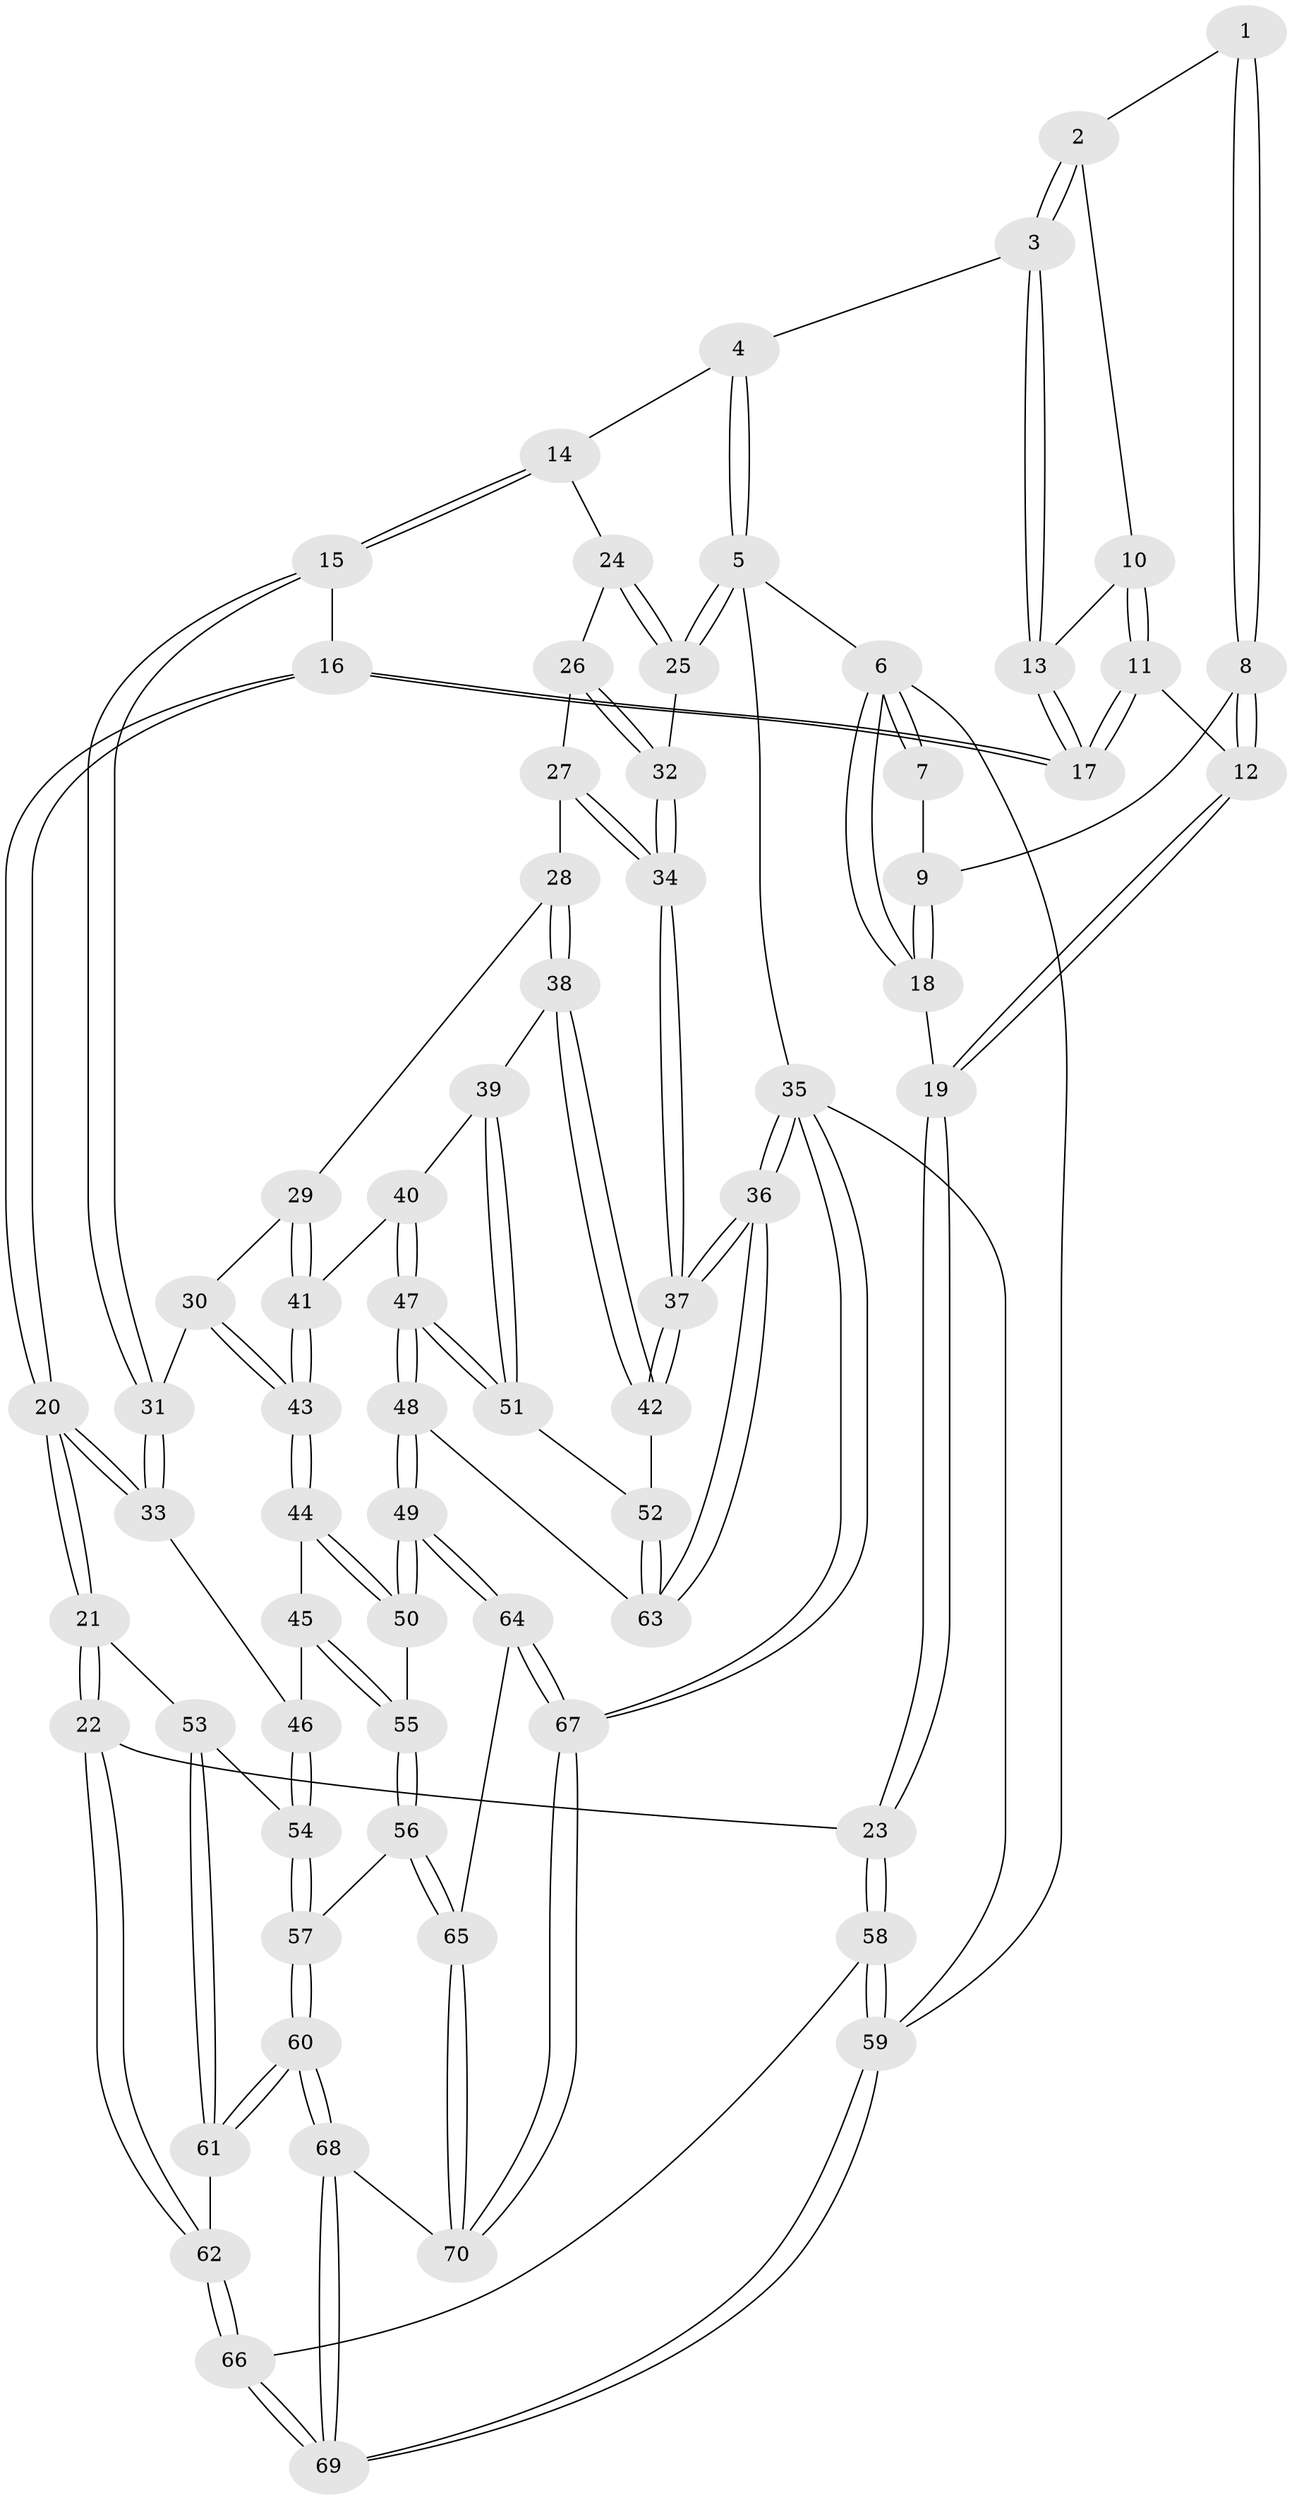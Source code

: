 // coarse degree distribution, {4: 0.2571428571428571, 7: 0.02857142857142857, 2: 0.02857142857142857, 3: 0.3142857142857143, 6: 0.05714285714285714, 5: 0.2857142857142857, 8: 0.02857142857142857}
// Generated by graph-tools (version 1.1) at 2025/21/03/04/25 18:21:04]
// undirected, 70 vertices, 172 edges
graph export_dot {
graph [start="1"]
  node [color=gray90,style=filled];
  1 [pos="+0.23760572818531914+0"];
  2 [pos="+0.3967905968627953+0"];
  3 [pos="+0.5510405051945971+0"];
  4 [pos="+0.6150797817706811+0"];
  5 [pos="+1+0"];
  6 [pos="+0+0"];
  7 [pos="+0.2043962273700654+0"];
  8 [pos="+0.2752748077902973+0.06815507214549724"];
  9 [pos="+0.11880621210333414+0.07547614312182285"];
  10 [pos="+0.3814500050562726+0.013458700293094348"];
  11 [pos="+0.34487899663647664+0.15107250622086418"];
  12 [pos="+0.32707149538721103+0.14748738245738457"];
  13 [pos="+0.45398632529743144+0.043527438728124444"];
  14 [pos="+0.664009574320326+0.14474398338438751"];
  15 [pos="+0.5310646098127396+0.23154720679633412"];
  16 [pos="+0.443405298986647+0.2056839156359875"];
  17 [pos="+0.4253642745388198+0.18938798082473782"];
  18 [pos="+0+0.29839826900353333"];
  19 [pos="+0+0.3556690037139654"];
  20 [pos="+0.22816430992799688+0.47141540866079096"];
  21 [pos="+0.2112622574803707+0.48498764251931165"];
  22 [pos="+0.1798611360760024+0.48527915703912766"];
  23 [pos="+0+0.4411225603324056"];
  24 [pos="+0.6832433229097502+0.15153847557400618"];
  25 [pos="+1+0"];
  26 [pos="+0.7937616932706223+0.2510225832185773"];
  27 [pos="+0.8120195106252328+0.28975163809539145"];
  28 [pos="+0.7995362742460965+0.3543089117425078"];
  29 [pos="+0.792330008932508+0.35771642847172574"];
  30 [pos="+0.578587881306643+0.38258473241595453"];
  31 [pos="+0.5460724487392855+0.36296708787148174"];
  32 [pos="+1+0"];
  33 [pos="+0.5440825533267302+0.36567077108239765"];
  34 [pos="+1+0.3212265457791292"];
  35 [pos="+1+1"];
  36 [pos="+1+1"];
  37 [pos="+1+0.48290673279753654"];
  38 [pos="+0.8413810803433067+0.44743366537530077"];
  39 [pos="+0.8367584517045423+0.4564198858514503"];
  40 [pos="+0.6764234911371088+0.4804737424731345"];
  41 [pos="+0.6702252123305555+0.47623848265340296"];
  42 [pos="+1+0.4878983585510641"];
  43 [pos="+0.6586684016351477+0.47508162864057285"];
  44 [pos="+0.6418522938202125+0.5052462034694423"];
  45 [pos="+0.5109652079016568+0.5708273856243691"];
  46 [pos="+0.48208784690252193+0.5563096436503671"];
  47 [pos="+0.7889435961107496+0.5972622376165325"];
  48 [pos="+0.7789368548882981+0.6487983356261704"];
  49 [pos="+0.6916929749723802+0.6926426693488149"];
  50 [pos="+0.6542797247820404+0.6645954672534234"];
  51 [pos="+0.789331526262547+0.596687747807985"];
  52 [pos="+1+0.5166649904560262"];
  53 [pos="+0.29877418725778543+0.533464936286166"];
  54 [pos="+0.40673841852727605+0.577719091929165"];
  55 [pos="+0.5760108240394941+0.634792338310866"];
  56 [pos="+0.43435212878646406+0.8019711203582284"];
  57 [pos="+0.42661150559106037+0.7998836544465474"];
  58 [pos="+0+0.5827898031565549"];
  59 [pos="+0+1"];
  60 [pos="+0.3848699581783048+0.8143237707716824"];
  61 [pos="+0.3282760948486846+0.7917494322068314"];
  62 [pos="+0.26395464666977836+0.7786638298624426"];
  63 [pos="+0.8430380323735686+0.6858065177576463"];
  64 [pos="+0.6729258740447408+0.7590728488531843"];
  65 [pos="+0.5071023898622251+0.8430080380400161"];
  66 [pos="+0.16322398488457884+0.828088701523306"];
  67 [pos="+0.9150943976591912+1"];
  68 [pos="+0.19463890154377653+1"];
  69 [pos="+0.12336945807819992+1"];
  70 [pos="+0.5950558510749169+1"];
  1 -- 2;
  1 -- 8;
  1 -- 8;
  2 -- 3;
  2 -- 3;
  2 -- 10;
  3 -- 4;
  3 -- 13;
  3 -- 13;
  4 -- 5;
  4 -- 5;
  4 -- 14;
  5 -- 6;
  5 -- 25;
  5 -- 25;
  5 -- 35;
  6 -- 7;
  6 -- 7;
  6 -- 18;
  6 -- 18;
  6 -- 59;
  7 -- 9;
  8 -- 9;
  8 -- 12;
  8 -- 12;
  9 -- 18;
  9 -- 18;
  10 -- 11;
  10 -- 11;
  10 -- 13;
  11 -- 12;
  11 -- 17;
  11 -- 17;
  12 -- 19;
  12 -- 19;
  13 -- 17;
  13 -- 17;
  14 -- 15;
  14 -- 15;
  14 -- 24;
  15 -- 16;
  15 -- 31;
  15 -- 31;
  16 -- 17;
  16 -- 17;
  16 -- 20;
  16 -- 20;
  18 -- 19;
  19 -- 23;
  19 -- 23;
  20 -- 21;
  20 -- 21;
  20 -- 33;
  20 -- 33;
  21 -- 22;
  21 -- 22;
  21 -- 53;
  22 -- 23;
  22 -- 62;
  22 -- 62;
  23 -- 58;
  23 -- 58;
  24 -- 25;
  24 -- 25;
  24 -- 26;
  25 -- 32;
  26 -- 27;
  26 -- 32;
  26 -- 32;
  27 -- 28;
  27 -- 34;
  27 -- 34;
  28 -- 29;
  28 -- 38;
  28 -- 38;
  29 -- 30;
  29 -- 41;
  29 -- 41;
  30 -- 31;
  30 -- 43;
  30 -- 43;
  31 -- 33;
  31 -- 33;
  32 -- 34;
  32 -- 34;
  33 -- 46;
  34 -- 37;
  34 -- 37;
  35 -- 36;
  35 -- 36;
  35 -- 67;
  35 -- 67;
  35 -- 59;
  36 -- 37;
  36 -- 37;
  36 -- 63;
  36 -- 63;
  37 -- 42;
  37 -- 42;
  38 -- 39;
  38 -- 42;
  38 -- 42;
  39 -- 40;
  39 -- 51;
  39 -- 51;
  40 -- 41;
  40 -- 47;
  40 -- 47;
  41 -- 43;
  41 -- 43;
  42 -- 52;
  43 -- 44;
  43 -- 44;
  44 -- 45;
  44 -- 50;
  44 -- 50;
  45 -- 46;
  45 -- 55;
  45 -- 55;
  46 -- 54;
  46 -- 54;
  47 -- 48;
  47 -- 48;
  47 -- 51;
  47 -- 51;
  48 -- 49;
  48 -- 49;
  48 -- 63;
  49 -- 50;
  49 -- 50;
  49 -- 64;
  49 -- 64;
  50 -- 55;
  51 -- 52;
  52 -- 63;
  52 -- 63;
  53 -- 54;
  53 -- 61;
  53 -- 61;
  54 -- 57;
  54 -- 57;
  55 -- 56;
  55 -- 56;
  56 -- 57;
  56 -- 65;
  56 -- 65;
  57 -- 60;
  57 -- 60;
  58 -- 59;
  58 -- 59;
  58 -- 66;
  59 -- 69;
  59 -- 69;
  60 -- 61;
  60 -- 61;
  60 -- 68;
  60 -- 68;
  61 -- 62;
  62 -- 66;
  62 -- 66;
  64 -- 65;
  64 -- 67;
  64 -- 67;
  65 -- 70;
  65 -- 70;
  66 -- 69;
  66 -- 69;
  67 -- 70;
  67 -- 70;
  68 -- 69;
  68 -- 69;
  68 -- 70;
}
